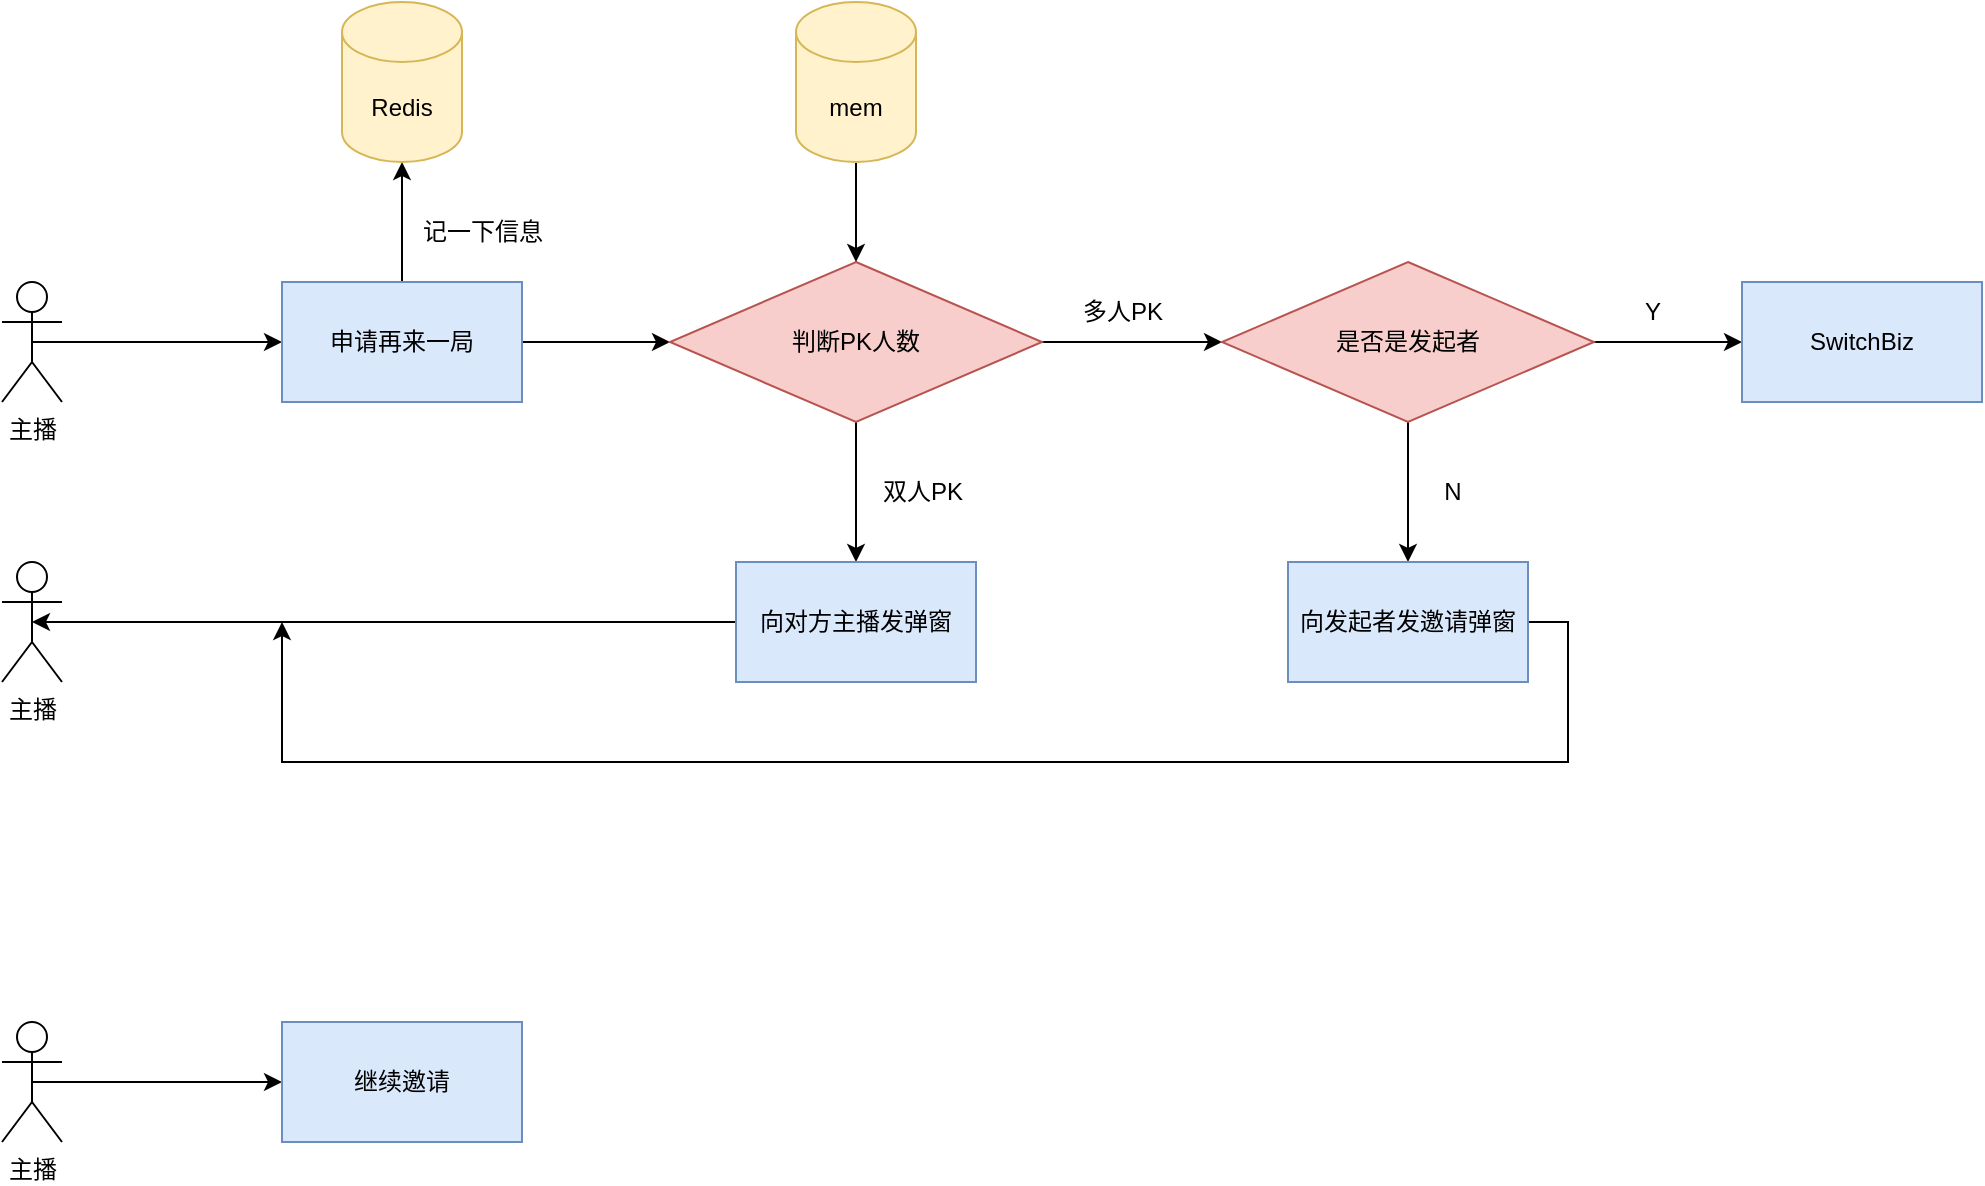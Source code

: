 <mxfile version="20.2.3" type="github">
  <diagram id="w7KoHZlsm-TigX4dy9A7" name="第 1 页">
    <mxGraphModel dx="2066" dy="1154" grid="1" gridSize="10" guides="1" tooltips="1" connect="1" arrows="1" fold="1" page="0" pageScale="1" pageWidth="827" pageHeight="1169" math="0" shadow="0">
      <root>
        <mxCell id="0" />
        <mxCell id="1" parent="0" />
        <mxCell id="B9_OhelfvuFqtdBi1QgU-5" style="edgeStyle=orthogonalEdgeStyle;rounded=0;orthogonalLoop=1;jettySize=auto;html=1;exitX=0.5;exitY=0.5;exitDx=0;exitDy=0;exitPerimeter=0;entryX=0;entryY=0.5;entryDx=0;entryDy=0;" parent="1" source="B9_OhelfvuFqtdBi1QgU-1" target="B9_OhelfvuFqtdBi1QgU-4" edge="1">
          <mxGeometry relative="1" as="geometry" />
        </mxCell>
        <mxCell id="B9_OhelfvuFqtdBi1QgU-1" value="主播" style="shape=umlActor;verticalLabelPosition=bottom;verticalAlign=top;html=1;outlineConnect=0;" parent="1" vertex="1">
          <mxGeometry x="80" y="310" width="30" height="60" as="geometry" />
        </mxCell>
        <mxCell id="B9_OhelfvuFqtdBi1QgU-9" style="edgeStyle=orthogonalEdgeStyle;rounded=0;orthogonalLoop=1;jettySize=auto;html=1;exitX=1;exitY=0.5;exitDx=0;exitDy=0;entryX=0;entryY=0.5;entryDx=0;entryDy=0;" parent="1" source="B9_OhelfvuFqtdBi1QgU-4" target="B9_OhelfvuFqtdBi1QgU-6" edge="1">
          <mxGeometry relative="1" as="geometry" />
        </mxCell>
        <mxCell id="B9_OhelfvuFqtdBi1QgU-18" style="edgeStyle=orthogonalEdgeStyle;rounded=0;orthogonalLoop=1;jettySize=auto;html=1;exitX=0.5;exitY=0;exitDx=0;exitDy=0;entryX=0.5;entryY=1;entryDx=0;entryDy=0;entryPerimeter=0;" parent="1" source="B9_OhelfvuFqtdBi1QgU-4" target="B9_OhelfvuFqtdBi1QgU-17" edge="1">
          <mxGeometry relative="1" as="geometry" />
        </mxCell>
        <mxCell id="B9_OhelfvuFqtdBi1QgU-4" value="申请再来一局" style="rounded=0;whiteSpace=wrap;html=1;fillColor=#dae8fc;strokeColor=#6c8ebf;" parent="1" vertex="1">
          <mxGeometry x="220" y="310" width="120" height="60" as="geometry" />
        </mxCell>
        <mxCell id="B9_OhelfvuFqtdBi1QgU-11" style="edgeStyle=orthogonalEdgeStyle;rounded=0;orthogonalLoop=1;jettySize=auto;html=1;exitX=1;exitY=0.5;exitDx=0;exitDy=0;entryX=0;entryY=0.5;entryDx=0;entryDy=0;" parent="1" source="B9_OhelfvuFqtdBi1QgU-6" edge="1">
          <mxGeometry relative="1" as="geometry">
            <mxPoint x="690" y="340" as="targetPoint" />
          </mxGeometry>
        </mxCell>
        <mxCell id="B9_OhelfvuFqtdBi1QgU-21" style="edgeStyle=orthogonalEdgeStyle;rounded=0;orthogonalLoop=1;jettySize=auto;html=1;exitX=0.5;exitY=1;exitDx=0;exitDy=0;entryX=0.5;entryY=0;entryDx=0;entryDy=0;" parent="1" source="B9_OhelfvuFqtdBi1QgU-6" target="B9_OhelfvuFqtdBi1QgU-20" edge="1">
          <mxGeometry relative="1" as="geometry" />
        </mxCell>
        <mxCell id="B9_OhelfvuFqtdBi1QgU-6" value="判断PK人数" style="rhombus;whiteSpace=wrap;html=1;fillColor=#f8cecc;strokeColor=#b85450;" parent="1" vertex="1">
          <mxGeometry x="414" y="300" width="186" height="80" as="geometry" />
        </mxCell>
        <mxCell id="B9_OhelfvuFqtdBi1QgU-8" style="edgeStyle=orthogonalEdgeStyle;rounded=0;orthogonalLoop=1;jettySize=auto;html=1;exitX=0.5;exitY=1;exitDx=0;exitDy=0;exitPerimeter=0;entryX=0.5;entryY=0;entryDx=0;entryDy=0;" parent="1" source="B9_OhelfvuFqtdBi1QgU-7" target="B9_OhelfvuFqtdBi1QgU-6" edge="1">
          <mxGeometry relative="1" as="geometry" />
        </mxCell>
        <mxCell id="B9_OhelfvuFqtdBi1QgU-7" value="mem" style="shape=cylinder3;whiteSpace=wrap;html=1;boundedLbl=1;backgroundOutline=1;size=15;fillColor=#fff2cc;strokeColor=#d6b656;" parent="1" vertex="1">
          <mxGeometry x="477" y="170" width="60" height="80" as="geometry" />
        </mxCell>
        <mxCell id="B9_OhelfvuFqtdBi1QgU-12" value="多人PK" style="text;html=1;align=center;verticalAlign=middle;resizable=0;points=[];autosize=1;strokeColor=none;fillColor=none;" parent="1" vertex="1">
          <mxGeometry x="610" y="310" width="60" height="30" as="geometry" />
        </mxCell>
        <mxCell id="B9_OhelfvuFqtdBi1QgU-15" style="edgeStyle=orthogonalEdgeStyle;rounded=0;orthogonalLoop=1;jettySize=auto;html=1;exitX=1;exitY=0.5;exitDx=0;exitDy=0;entryX=0;entryY=0.5;entryDx=0;entryDy=0;" parent="1" source="B9_OhelfvuFqtdBi1QgU-13" target="B9_OhelfvuFqtdBi1QgU-14" edge="1">
          <mxGeometry relative="1" as="geometry" />
        </mxCell>
        <mxCell id="B9_OhelfvuFqtdBi1QgU-27" style="edgeStyle=orthogonalEdgeStyle;rounded=0;orthogonalLoop=1;jettySize=auto;html=1;exitX=0.5;exitY=1;exitDx=0;exitDy=0;entryX=0.5;entryY=0;entryDx=0;entryDy=0;" parent="1" source="B9_OhelfvuFqtdBi1QgU-13" target="B9_OhelfvuFqtdBi1QgU-26" edge="1">
          <mxGeometry relative="1" as="geometry" />
        </mxCell>
        <mxCell id="B9_OhelfvuFqtdBi1QgU-13" value="是否是发起者" style="rhombus;whiteSpace=wrap;html=1;fillColor=#f8cecc;strokeColor=#b85450;" parent="1" vertex="1">
          <mxGeometry x="690" y="300" width="186" height="80" as="geometry" />
        </mxCell>
        <mxCell id="B9_OhelfvuFqtdBi1QgU-14" value="SwitchBiz" style="rounded=0;whiteSpace=wrap;html=1;fillColor=#dae8fc;strokeColor=#6c8ebf;" parent="1" vertex="1">
          <mxGeometry x="950" y="310" width="120" height="60" as="geometry" />
        </mxCell>
        <mxCell id="B9_OhelfvuFqtdBi1QgU-16" value="Y" style="text;html=1;align=center;verticalAlign=middle;resizable=0;points=[];autosize=1;strokeColor=none;fillColor=none;" parent="1" vertex="1">
          <mxGeometry x="890" y="310" width="30" height="30" as="geometry" />
        </mxCell>
        <mxCell id="B9_OhelfvuFqtdBi1QgU-17" value="Redis" style="shape=cylinder3;whiteSpace=wrap;html=1;boundedLbl=1;backgroundOutline=1;size=15;fillColor=#fff2cc;strokeColor=#d6b656;" parent="1" vertex="1">
          <mxGeometry x="250" y="170" width="60" height="80" as="geometry" />
        </mxCell>
        <mxCell id="B9_OhelfvuFqtdBi1QgU-19" value="记一下信息" style="text;html=1;align=center;verticalAlign=middle;resizable=0;points=[];autosize=1;strokeColor=none;fillColor=none;" parent="1" vertex="1">
          <mxGeometry x="280" y="270" width="80" height="30" as="geometry" />
        </mxCell>
        <mxCell id="B9_OhelfvuFqtdBi1QgU-32" style="edgeStyle=orthogonalEdgeStyle;rounded=0;orthogonalLoop=1;jettySize=auto;html=1;exitX=0;exitY=0.5;exitDx=0;exitDy=0;entryX=0.5;entryY=0.5;entryDx=0;entryDy=0;entryPerimeter=0;" parent="1" source="B9_OhelfvuFqtdBi1QgU-20" target="B9_OhelfvuFqtdBi1QgU-30" edge="1">
          <mxGeometry relative="1" as="geometry" />
        </mxCell>
        <mxCell id="B9_OhelfvuFqtdBi1QgU-20" value="向对方主播发弹窗" style="rounded=0;whiteSpace=wrap;html=1;fillColor=#dae8fc;strokeColor=#6c8ebf;" parent="1" vertex="1">
          <mxGeometry x="447" y="450" width="120" height="60" as="geometry" />
        </mxCell>
        <mxCell id="B9_OhelfvuFqtdBi1QgU-22" value="双人PK" style="text;html=1;align=center;verticalAlign=middle;resizable=0;points=[];autosize=1;strokeColor=none;fillColor=none;" parent="1" vertex="1">
          <mxGeometry x="510" y="400" width="60" height="30" as="geometry" />
        </mxCell>
        <mxCell id="B9_OhelfvuFqtdBi1QgU-36" style="edgeStyle=orthogonalEdgeStyle;rounded=0;orthogonalLoop=1;jettySize=auto;html=1;exitX=1;exitY=0.5;exitDx=0;exitDy=0;" parent="1" source="B9_OhelfvuFqtdBi1QgU-26" edge="1">
          <mxGeometry relative="1" as="geometry">
            <mxPoint x="220" y="480" as="targetPoint" />
            <Array as="points">
              <mxPoint x="863" y="480" />
              <mxPoint x="863" y="550" />
              <mxPoint x="220" y="550" />
            </Array>
          </mxGeometry>
        </mxCell>
        <mxCell id="B9_OhelfvuFqtdBi1QgU-26" value="向发起者发邀请弹窗" style="rounded=0;whiteSpace=wrap;html=1;fillColor=#dae8fc;strokeColor=#6c8ebf;" parent="1" vertex="1">
          <mxGeometry x="723" y="450" width="120" height="60" as="geometry" />
        </mxCell>
        <mxCell id="B9_OhelfvuFqtdBi1QgU-30" value="主播" style="shape=umlActor;verticalLabelPosition=bottom;verticalAlign=top;html=1;outlineConnect=0;" parent="1" vertex="1">
          <mxGeometry x="80" y="450" width="30" height="60" as="geometry" />
        </mxCell>
        <mxCell id="xWOFl2Wo6R_IsCnkKZcx-1" value="N" style="text;html=1;align=center;verticalAlign=middle;resizable=0;points=[];autosize=1;strokeColor=none;fillColor=none;" vertex="1" parent="1">
          <mxGeometry x="790" y="400" width="30" height="30" as="geometry" />
        </mxCell>
        <mxCell id="xWOFl2Wo6R_IsCnkKZcx-4" style="edgeStyle=orthogonalEdgeStyle;rounded=0;orthogonalLoop=1;jettySize=auto;html=1;exitX=0.5;exitY=0.5;exitDx=0;exitDy=0;exitPerimeter=0;entryX=0;entryY=0.5;entryDx=0;entryDy=0;" edge="1" parent="1" source="xWOFl2Wo6R_IsCnkKZcx-2" target="xWOFl2Wo6R_IsCnkKZcx-3">
          <mxGeometry relative="1" as="geometry" />
        </mxCell>
        <mxCell id="xWOFl2Wo6R_IsCnkKZcx-2" value="主播" style="shape=umlActor;verticalLabelPosition=bottom;verticalAlign=top;html=1;outlineConnect=0;" vertex="1" parent="1">
          <mxGeometry x="80" y="680" width="30" height="60" as="geometry" />
        </mxCell>
        <mxCell id="xWOFl2Wo6R_IsCnkKZcx-3" value="继续邀请" style="rounded=0;whiteSpace=wrap;html=1;fillColor=#dae8fc;strokeColor=#6c8ebf;" vertex="1" parent="1">
          <mxGeometry x="220" y="680" width="120" height="60" as="geometry" />
        </mxCell>
      </root>
    </mxGraphModel>
  </diagram>
</mxfile>
